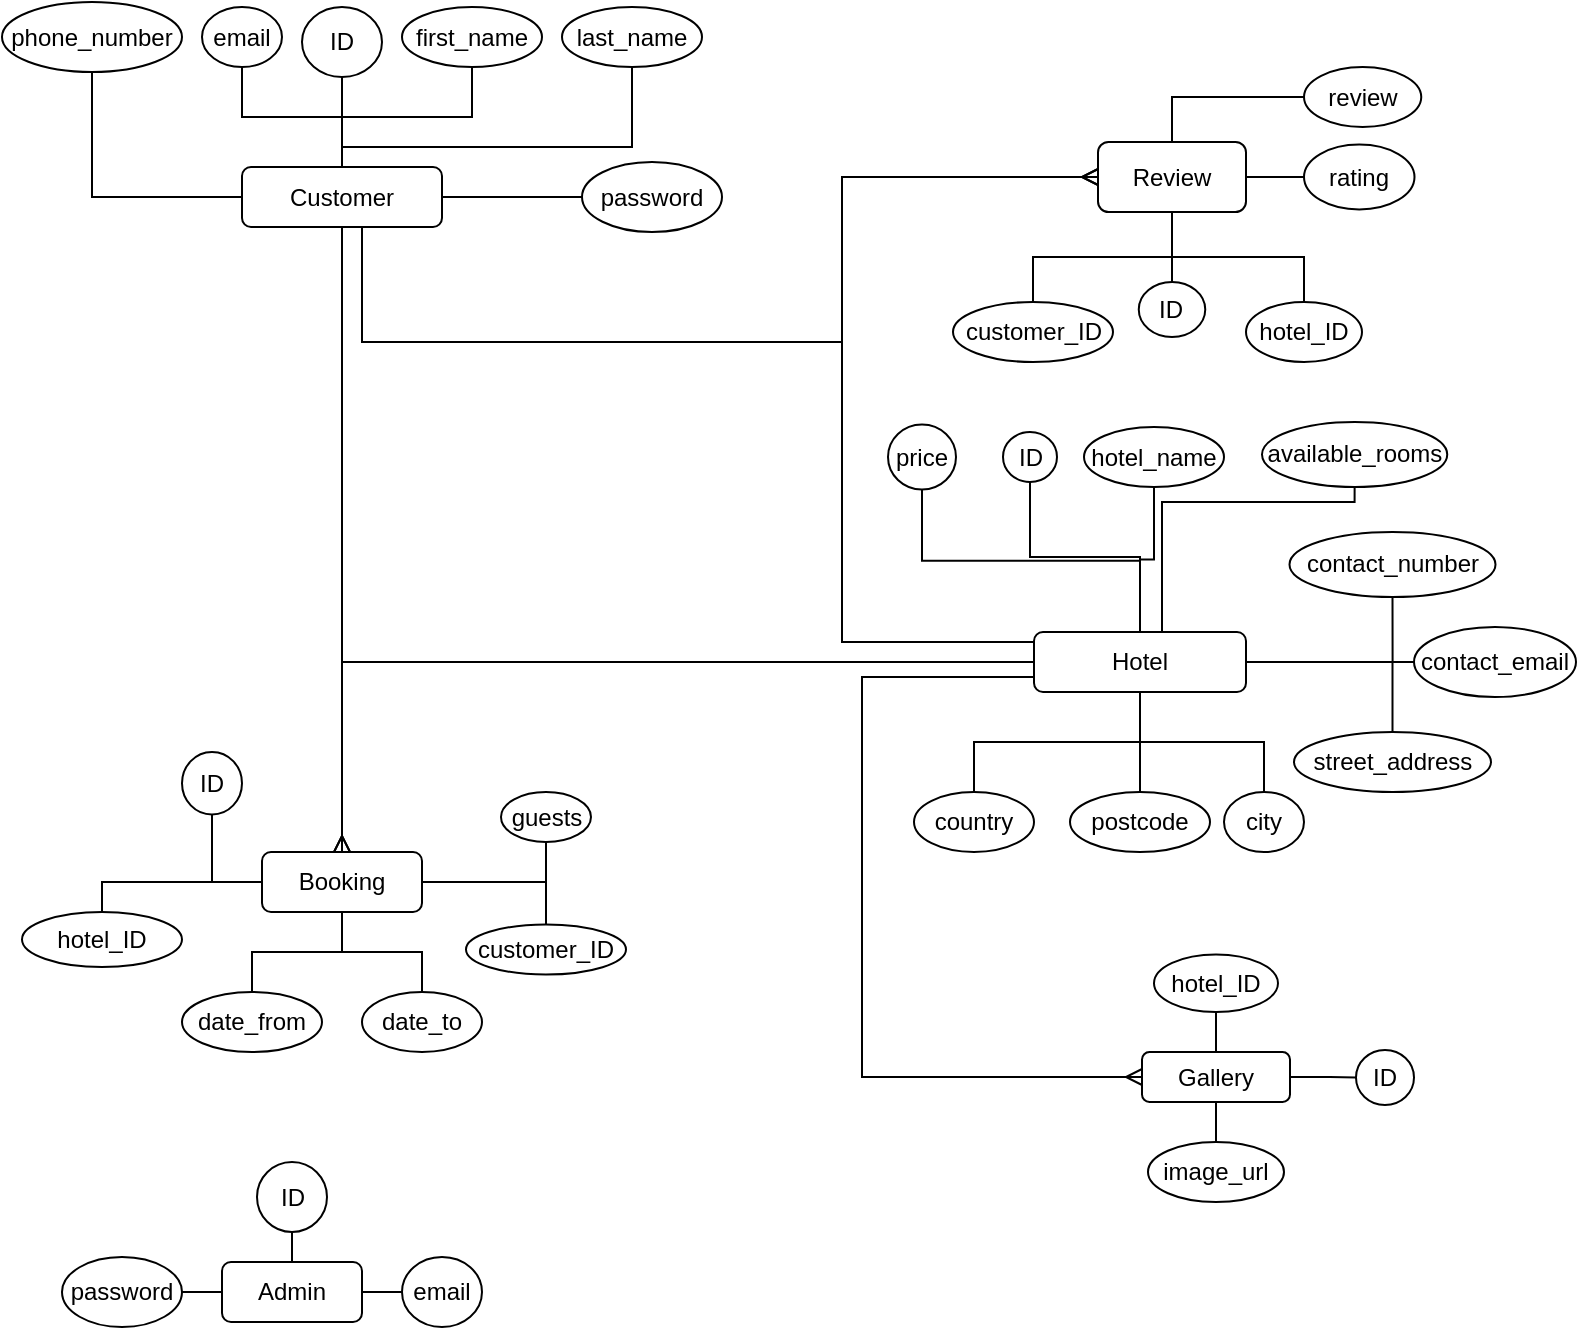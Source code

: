 <mxfile version="20.4.1" type="device"><diagram id="nB0RjBAhZN1iGKr2D2Qt" name="Page-1"><mxGraphModel dx="1185" dy="628" grid="1" gridSize="10" guides="1" tooltips="1" connect="1" arrows="1" fold="1" page="1" pageScale="1" pageWidth="827" pageHeight="1169" math="0" shadow="0"><root><mxCell id="0"/><mxCell id="1" parent="0"/><mxCell id="jhrG1ouG3pOS4XWM5spg-3" value="" style="edgeStyle=orthogonalEdgeStyle;rounded=0;orthogonalLoop=1;jettySize=auto;html=1;endArrow=none;endFill=0;" parent="1" source="jhrG1ouG3pOS4XWM5spg-1" target="jhrG1ouG3pOS4XWM5spg-2" edge="1"><mxGeometry relative="1" as="geometry"/></mxCell><mxCell id="jhrG1ouG3pOS4XWM5spg-10" value="" style="edgeStyle=orthogonalEdgeStyle;rounded=0;orthogonalLoop=1;jettySize=auto;html=1;endArrow=none;endFill=0;" parent="1" source="jhrG1ouG3pOS4XWM5spg-1" target="jhrG1ouG3pOS4XWM5spg-9" edge="1"><mxGeometry relative="1" as="geometry"/></mxCell><mxCell id="jhrG1ouG3pOS4XWM5spg-12" value="" style="edgeStyle=orthogonalEdgeStyle;rounded=0;orthogonalLoop=1;jettySize=auto;html=1;endArrow=none;endFill=0;" parent="1" source="jhrG1ouG3pOS4XWM5spg-1" target="jhrG1ouG3pOS4XWM5spg-11" edge="1"><mxGeometry relative="1" as="geometry"/></mxCell><mxCell id="jhrG1ouG3pOS4XWM5spg-14" value="" style="edgeStyle=orthogonalEdgeStyle;rounded=0;orthogonalLoop=1;jettySize=auto;html=1;endArrow=none;endFill=0;" parent="1" source="jhrG1ouG3pOS4XWM5spg-1" target="jhrG1ouG3pOS4XWM5spg-13" edge="1"><mxGeometry relative="1" as="geometry"/></mxCell><mxCell id="jhrG1ouG3pOS4XWM5spg-16" value="" style="edgeStyle=orthogonalEdgeStyle;rounded=0;orthogonalLoop=1;jettySize=auto;html=1;endArrow=none;endFill=0;" parent="1" source="jhrG1ouG3pOS4XWM5spg-1" target="jhrG1ouG3pOS4XWM5spg-15" edge="1"><mxGeometry relative="1" as="geometry"><Array as="points"><mxPoint x="210" y="132.5"/><mxPoint x="355" y="132.5"/></Array></mxGeometry></mxCell><mxCell id="jhrG1ouG3pOS4XWM5spg-18" value="" style="edgeStyle=orthogonalEdgeStyle;rounded=0;orthogonalLoop=1;jettySize=auto;html=1;endArrow=none;endFill=0;" parent="1" source="jhrG1ouG3pOS4XWM5spg-1" target="jhrG1ouG3pOS4XWM5spg-17" edge="1"><mxGeometry relative="1" as="geometry"/></mxCell><mxCell id="jhrG1ouG3pOS4XWM5spg-55" style="edgeStyle=orthogonalEdgeStyle;rounded=0;orthogonalLoop=1;jettySize=auto;html=1;endArrow=ERmany;endFill=0;" parent="1" source="jhrG1ouG3pOS4XWM5spg-1" target="jhrG1ouG3pOS4XWM5spg-38" edge="1"><mxGeometry relative="1" as="geometry"><Array as="points"><mxPoint x="210" y="410"/><mxPoint x="210" y="410"/></Array></mxGeometry></mxCell><mxCell id="jhrG1ouG3pOS4XWM5spg-74" style="edgeStyle=orthogonalEdgeStyle;rounded=0;orthogonalLoop=1;jettySize=auto;html=1;exitX=0.5;exitY=1;exitDx=0;exitDy=0;entryX=0;entryY=0.5;entryDx=0;entryDy=0;endArrow=ERmany;endFill=0;" parent="1" source="jhrG1ouG3pOS4XWM5spg-1" target="jhrG1ouG3pOS4XWM5spg-57" edge="1"><mxGeometry relative="1" as="geometry"><Array as="points"><mxPoint x="220" y="172"/><mxPoint x="220" y="230"/><mxPoint x="460" y="230"/><mxPoint x="460" y="148"/></Array></mxGeometry></mxCell><mxCell id="jhrG1ouG3pOS4XWM5spg-1" value="Customer" style="rounded=1;whiteSpace=wrap;html=1;" parent="1" vertex="1"><mxGeometry x="160" y="142.5" width="100" height="30" as="geometry"/></mxCell><mxCell id="jhrG1ouG3pOS4XWM5spg-2" value="ID" style="ellipse;whiteSpace=wrap;html=1;rounded=1;" parent="1" vertex="1"><mxGeometry x="190" y="62.5" width="40" height="35" as="geometry"/></mxCell><mxCell id="jhrG1ouG3pOS4XWM5spg-9" value="first_name" style="ellipse;whiteSpace=wrap;html=1;rounded=1;" parent="1" vertex="1"><mxGeometry x="240" y="62.5" width="70" height="30" as="geometry"/></mxCell><mxCell id="jhrG1ouG3pOS4XWM5spg-11" value="email" style="ellipse;whiteSpace=wrap;html=1;rounded=1;" parent="1" vertex="1"><mxGeometry x="140" y="62.5" width="40" height="30" as="geometry"/></mxCell><mxCell id="jhrG1ouG3pOS4XWM5spg-13" value="phone_number" style="ellipse;whiteSpace=wrap;html=1;rounded=1;" parent="1" vertex="1"><mxGeometry x="40" y="60" width="90" height="35" as="geometry"/></mxCell><mxCell id="jhrG1ouG3pOS4XWM5spg-15" value="last_name" style="ellipse;whiteSpace=wrap;html=1;rounded=1;" parent="1" vertex="1"><mxGeometry x="320" y="62.5" width="70" height="30" as="geometry"/></mxCell><mxCell id="jhrG1ouG3pOS4XWM5spg-17" value="password" style="ellipse;whiteSpace=wrap;html=1;rounded=1;" parent="1" vertex="1"><mxGeometry x="330" y="140" width="70" height="35" as="geometry"/></mxCell><mxCell id="jhrG1ouG3pOS4XWM5spg-25" value="" style="edgeStyle=orthogonalEdgeStyle;rounded=0;orthogonalLoop=1;jettySize=auto;html=1;endArrow=none;endFill=0;" parent="1" source="jhrG1ouG3pOS4XWM5spg-19" target="jhrG1ouG3pOS4XWM5spg-24" edge="1"><mxGeometry relative="1" as="geometry"/></mxCell><mxCell id="jhrG1ouG3pOS4XWM5spg-27" value="" style="edgeStyle=orthogonalEdgeStyle;rounded=0;orthogonalLoop=1;jettySize=auto;html=1;endArrow=none;endFill=0;" parent="1" source="jhrG1ouG3pOS4XWM5spg-19" target="jhrG1ouG3pOS4XWM5spg-26" edge="1"><mxGeometry relative="1" as="geometry"/></mxCell><mxCell id="jhrG1ouG3pOS4XWM5spg-29" value="" style="edgeStyle=orthogonalEdgeStyle;rounded=0;orthogonalLoop=1;jettySize=auto;html=1;endArrow=none;endFill=0;" parent="1" source="jhrG1ouG3pOS4XWM5spg-19" target="jhrG1ouG3pOS4XWM5spg-28" edge="1"><mxGeometry relative="1" as="geometry"/></mxCell><mxCell id="jhrG1ouG3pOS4XWM5spg-31" value="" style="edgeStyle=orthogonalEdgeStyle;rounded=0;orthogonalLoop=1;jettySize=auto;html=1;endArrow=none;endFill=0;" parent="1" source="jhrG1ouG3pOS4XWM5spg-19" target="jhrG1ouG3pOS4XWM5spg-30" edge="1"><mxGeometry relative="1" as="geometry"/></mxCell><mxCell id="jhrG1ouG3pOS4XWM5spg-35" value="" style="edgeStyle=orthogonalEdgeStyle;rounded=0;orthogonalLoop=1;jettySize=auto;html=1;endArrow=none;endFill=0;" parent="1" source="jhrG1ouG3pOS4XWM5spg-19" target="jhrG1ouG3pOS4XWM5spg-34" edge="1"><mxGeometry relative="1" as="geometry"/></mxCell><mxCell id="jhrG1ouG3pOS4XWM5spg-37" value="" style="edgeStyle=orthogonalEdgeStyle;rounded=0;orthogonalLoop=1;jettySize=auto;html=1;endArrow=none;endFill=0;" parent="1" source="jhrG1ouG3pOS4XWM5spg-19" target="jhrG1ouG3pOS4XWM5spg-36" edge="1"><mxGeometry relative="1" as="geometry"/></mxCell><mxCell id="jhrG1ouG3pOS4XWM5spg-54" style="edgeStyle=orthogonalEdgeStyle;rounded=0;orthogonalLoop=1;jettySize=auto;html=1;endArrow=ERmany;endFill=0;" parent="1" source="jhrG1ouG3pOS4XWM5spg-19" target="jhrG1ouG3pOS4XWM5spg-38" edge="1"><mxGeometry relative="1" as="geometry"><Array as="points"><mxPoint x="210" y="390"/></Array></mxGeometry></mxCell><mxCell id="jhrG1ouG3pOS4XWM5spg-73" style="edgeStyle=orthogonalEdgeStyle;rounded=0;orthogonalLoop=1;jettySize=auto;html=1;entryX=0;entryY=0.5;entryDx=0;entryDy=0;endArrow=ERmany;endFill=0;" parent="1" source="jhrG1ouG3pOS4XWM5spg-19" target="jhrG1ouG3pOS4XWM5spg-57" edge="1"><mxGeometry relative="1" as="geometry"><Array as="points"><mxPoint x="460" y="380"/><mxPoint x="460" y="148"/></Array></mxGeometry></mxCell><mxCell id="jhrG1ouG3pOS4XWM5spg-84" style="edgeStyle=orthogonalEdgeStyle;rounded=0;orthogonalLoop=1;jettySize=auto;html=1;exitX=0;exitY=0.75;exitDx=0;exitDy=0;entryX=0;entryY=0.5;entryDx=0;entryDy=0;endArrow=ERmany;endFill=0;" parent="1" source="jhrG1ouG3pOS4XWM5spg-19" target="jhrG1ouG3pOS4XWM5spg-75" edge="1"><mxGeometry relative="1" as="geometry"><Array as="points"><mxPoint x="470" y="398"/><mxPoint x="470" y="598"/></Array></mxGeometry></mxCell><mxCell id="8VqEJ2_1UHGYgusqX-OY-3" style="edgeStyle=orthogonalEdgeStyle;rounded=0;orthogonalLoop=1;jettySize=auto;html=1;exitX=0.5;exitY=0;exitDx=0;exitDy=0;entryX=0.5;entryY=1;entryDx=0;entryDy=0;endArrow=none;endFill=0;" edge="1" parent="1" source="jhrG1ouG3pOS4XWM5spg-19" target="jhrG1ouG3pOS4XWM5spg-32"><mxGeometry relative="1" as="geometry"/></mxCell><mxCell id="8VqEJ2_1UHGYgusqX-OY-4" style="edgeStyle=orthogonalEdgeStyle;rounded=0;orthogonalLoop=1;jettySize=auto;html=1;exitX=0.5;exitY=0;exitDx=0;exitDy=0;entryX=0.5;entryY=1;entryDx=0;entryDy=0;endArrow=none;endFill=0;" edge="1" parent="1" source="jhrG1ouG3pOS4XWM5spg-19" target="jhrG1ouG3pOS4XWM5spg-20"><mxGeometry relative="1" as="geometry"/></mxCell><mxCell id="8VqEJ2_1UHGYgusqX-OY-5" style="edgeStyle=orthogonalEdgeStyle;rounded=0;orthogonalLoop=1;jettySize=auto;html=1;exitX=0.5;exitY=0;exitDx=0;exitDy=0;entryX=0.5;entryY=1;entryDx=0;entryDy=0;endArrow=none;endFill=0;" edge="1" parent="1" source="jhrG1ouG3pOS4XWM5spg-19" target="jhrG1ouG3pOS4XWM5spg-22"><mxGeometry relative="1" as="geometry"/></mxCell><mxCell id="8VqEJ2_1UHGYgusqX-OY-6" style="edgeStyle=orthogonalEdgeStyle;rounded=0;orthogonalLoop=1;jettySize=auto;html=1;exitX=0.5;exitY=0;exitDx=0;exitDy=0;entryX=0.5;entryY=1;entryDx=0;entryDy=0;endArrow=none;endFill=0;" edge="1" parent="1" source="jhrG1ouG3pOS4XWM5spg-19" target="8VqEJ2_1UHGYgusqX-OY-1"><mxGeometry relative="1" as="geometry"><Array as="points"><mxPoint x="620" y="375"/><mxPoint x="620" y="310"/><mxPoint x="716" y="310"/></Array></mxGeometry></mxCell><mxCell id="jhrG1ouG3pOS4XWM5spg-19" value="Hotel" style="rounded=1;whiteSpace=wrap;html=1;" parent="1" vertex="1"><mxGeometry x="556" y="375" width="106" height="30" as="geometry"/></mxCell><mxCell id="jhrG1ouG3pOS4XWM5spg-20" value="ID" style="ellipse;whiteSpace=wrap;html=1;rounded=1;" parent="1" vertex="1"><mxGeometry x="540.5" y="275" width="27" height="25" as="geometry"/></mxCell><mxCell id="jhrG1ouG3pOS4XWM5spg-22" value="hotel_name" style="ellipse;whiteSpace=wrap;html=1;rounded=1;" parent="1" vertex="1"><mxGeometry x="581" y="272.5" width="70" height="30" as="geometry"/></mxCell><mxCell id="jhrG1ouG3pOS4XWM5spg-24" value="contact_number" style="ellipse;whiteSpace=wrap;html=1;rounded=1;" parent="1" vertex="1"><mxGeometry x="683.75" y="325" width="103" height="32.5" as="geometry"/></mxCell><mxCell id="jhrG1ouG3pOS4XWM5spg-26" value="contact_email" style="ellipse;whiteSpace=wrap;html=1;rounded=1;" parent="1" vertex="1"><mxGeometry x="746" y="372.5" width="81" height="35" as="geometry"/></mxCell><mxCell id="jhrG1ouG3pOS4XWM5spg-28" value="street_address" style="ellipse;whiteSpace=wrap;html=1;rounded=1;" parent="1" vertex="1"><mxGeometry x="686" y="425" width="98.5" height="30" as="geometry"/></mxCell><mxCell id="jhrG1ouG3pOS4XWM5spg-30" value="city" style="ellipse;whiteSpace=wrap;html=1;rounded=1;" parent="1" vertex="1"><mxGeometry x="651" y="455" width="40" height="30" as="geometry"/></mxCell><mxCell id="jhrG1ouG3pOS4XWM5spg-32" value="price" style="ellipse;whiteSpace=wrap;html=1;rounded=1;" parent="1" vertex="1"><mxGeometry x="483" y="271.25" width="34" height="32.5" as="geometry"/></mxCell><mxCell id="jhrG1ouG3pOS4XWM5spg-34" value="postcode" style="ellipse;whiteSpace=wrap;html=1;rounded=1;" parent="1" vertex="1"><mxGeometry x="574" y="455" width="70" height="30" as="geometry"/></mxCell><mxCell id="jhrG1ouG3pOS4XWM5spg-36" value="country" style="ellipse;whiteSpace=wrap;html=1;rounded=1;" parent="1" vertex="1"><mxGeometry x="496" y="455" width="60" height="30" as="geometry"/></mxCell><mxCell id="jhrG1ouG3pOS4XWM5spg-41" value="" style="edgeStyle=orthogonalEdgeStyle;rounded=0;orthogonalLoop=1;jettySize=auto;html=1;endArrow=none;endFill=0;" parent="1" source="jhrG1ouG3pOS4XWM5spg-38" target="jhrG1ouG3pOS4XWM5spg-40" edge="1"><mxGeometry relative="1" as="geometry"/></mxCell><mxCell id="jhrG1ouG3pOS4XWM5spg-43" value="" style="edgeStyle=orthogonalEdgeStyle;rounded=0;orthogonalLoop=1;jettySize=auto;html=1;endArrow=none;endFill=0;" parent="1" source="jhrG1ouG3pOS4XWM5spg-38" target="jhrG1ouG3pOS4XWM5spg-42" edge="1"><mxGeometry relative="1" as="geometry"/></mxCell><mxCell id="jhrG1ouG3pOS4XWM5spg-47" value="" style="edgeStyle=orthogonalEdgeStyle;rounded=0;orthogonalLoop=1;jettySize=auto;html=1;endArrow=none;endFill=0;" parent="1" source="jhrG1ouG3pOS4XWM5spg-38" target="jhrG1ouG3pOS4XWM5spg-46" edge="1"><mxGeometry relative="1" as="geometry"/></mxCell><mxCell id="jhrG1ouG3pOS4XWM5spg-49" value="" style="edgeStyle=orthogonalEdgeStyle;rounded=0;orthogonalLoop=1;jettySize=auto;html=1;endArrow=none;endFill=0;" parent="1" source="jhrG1ouG3pOS4XWM5spg-38" target="jhrG1ouG3pOS4XWM5spg-48" edge="1"><mxGeometry relative="1" as="geometry"/></mxCell><mxCell id="jhrG1ouG3pOS4XWM5spg-56" style="edgeStyle=orthogonalEdgeStyle;rounded=0;orthogonalLoop=1;jettySize=auto;html=1;entryX=0.5;entryY=0;entryDx=0;entryDy=0;endArrow=none;endFill=0;" parent="1" source="jhrG1ouG3pOS4XWM5spg-38" target="jhrG1ouG3pOS4XWM5spg-44" edge="1"><mxGeometry relative="1" as="geometry"><mxPoint x="90" y="518.75" as="targetPoint"/><Array as="points"><mxPoint x="90" y="500"/></Array></mxGeometry></mxCell><mxCell id="8VqEJ2_1UHGYgusqX-OY-8" value="" style="edgeStyle=orthogonalEdgeStyle;rounded=0;orthogonalLoop=1;jettySize=auto;html=1;endArrow=none;endFill=0;" edge="1" parent="1" source="jhrG1ouG3pOS4XWM5spg-38" target="8VqEJ2_1UHGYgusqX-OY-7"><mxGeometry relative="1" as="geometry"/></mxCell><mxCell id="jhrG1ouG3pOS4XWM5spg-38" value="Booking" style="rounded=1;whiteSpace=wrap;html=1;" parent="1" vertex="1"><mxGeometry x="170" y="485" width="80" height="30" as="geometry"/></mxCell><mxCell id="jhrG1ouG3pOS4XWM5spg-40" value="ID" style="ellipse;whiteSpace=wrap;html=1;rounded=1;" parent="1" vertex="1"><mxGeometry x="130" y="435" width="30" height="31.25" as="geometry"/></mxCell><mxCell id="jhrG1ouG3pOS4XWM5spg-42" value="customer_ID" style="ellipse;whiteSpace=wrap;html=1;rounded=1;" parent="1" vertex="1"><mxGeometry x="272" y="521.25" width="80" height="25" as="geometry"/></mxCell><mxCell id="jhrG1ouG3pOS4XWM5spg-44" value="hotel_ID" style="ellipse;whiteSpace=wrap;html=1;rounded=1;" parent="1" vertex="1"><mxGeometry x="50" y="515" width="80" height="27.5" as="geometry"/></mxCell><mxCell id="jhrG1ouG3pOS4XWM5spg-46" value="date_from" style="ellipse;whiteSpace=wrap;html=1;rounded=1;" parent="1" vertex="1"><mxGeometry x="130" y="555" width="70" height="30" as="geometry"/></mxCell><mxCell id="jhrG1ouG3pOS4XWM5spg-48" value="date_to" style="ellipse;whiteSpace=wrap;html=1;rounded=1;" parent="1" vertex="1"><mxGeometry x="220" y="555" width="60" height="30" as="geometry"/></mxCell><mxCell id="jhrG1ouG3pOS4XWM5spg-60" value="" style="edgeStyle=orthogonalEdgeStyle;rounded=0;orthogonalLoop=1;jettySize=auto;html=1;endArrow=none;endFill=0;" parent="1" source="jhrG1ouG3pOS4XWM5spg-57" target="jhrG1ouG3pOS4XWM5spg-59" edge="1"><mxGeometry relative="1" as="geometry"/></mxCell><mxCell id="jhrG1ouG3pOS4XWM5spg-63" value="" style="edgeStyle=orthogonalEdgeStyle;rounded=0;orthogonalLoop=1;jettySize=auto;html=1;endArrow=none;endFill=0;" parent="1" source="jhrG1ouG3pOS4XWM5spg-57" target="jhrG1ouG3pOS4XWM5spg-62" edge="1"><mxGeometry relative="1" as="geometry"/></mxCell><mxCell id="jhrG1ouG3pOS4XWM5spg-66" value="" style="edgeStyle=orthogonalEdgeStyle;rounded=0;orthogonalLoop=1;jettySize=auto;html=1;endArrow=none;endFill=0;" parent="1" source="jhrG1ouG3pOS4XWM5spg-57" target="jhrG1ouG3pOS4XWM5spg-65" edge="1"><mxGeometry relative="1" as="geometry"/></mxCell><mxCell id="jhrG1ouG3pOS4XWM5spg-68" value="" style="edgeStyle=orthogonalEdgeStyle;rounded=0;orthogonalLoop=1;jettySize=auto;html=1;endArrow=none;endFill=0;" parent="1" source="jhrG1ouG3pOS4XWM5spg-57" target="jhrG1ouG3pOS4XWM5spg-67" edge="1"><mxGeometry relative="1" as="geometry"/></mxCell><mxCell id="jhrG1ouG3pOS4XWM5spg-71" style="edgeStyle=orthogonalEdgeStyle;rounded=0;orthogonalLoop=1;jettySize=auto;html=1;exitX=0.5;exitY=0;exitDx=0;exitDy=0;entryX=0;entryY=0.5;entryDx=0;entryDy=0;endArrow=none;endFill=0;" parent="1" source="jhrG1ouG3pOS4XWM5spg-57" target="jhrG1ouG3pOS4XWM5spg-69" edge="1"><mxGeometry relative="1" as="geometry"/></mxCell><mxCell id="jhrG1ouG3pOS4XWM5spg-57" value="Review" style="rounded=1;whiteSpace=wrap;html=1;" parent="1" vertex="1"><mxGeometry x="588" y="130" width="74" height="35" as="geometry"/></mxCell><mxCell id="jhrG1ouG3pOS4XWM5spg-59" value="ID" style="ellipse;whiteSpace=wrap;html=1;rounded=1;" parent="1" vertex="1"><mxGeometry x="608.38" y="200" width="33.25" height="27.5" as="geometry"/></mxCell><mxCell id="jhrG1ouG3pOS4XWM5spg-62" value="customer_ID" style="ellipse;whiteSpace=wrap;html=1;rounded=1;" parent="1" vertex="1"><mxGeometry x="515.5" y="210" width="80" height="30" as="geometry"/></mxCell><mxCell id="jhrG1ouG3pOS4XWM5spg-65" value="hotel_ID" style="ellipse;whiteSpace=wrap;html=1;rounded=1;" parent="1" vertex="1"><mxGeometry x="662" y="210" width="58" height="30" as="geometry"/></mxCell><mxCell id="jhrG1ouG3pOS4XWM5spg-67" value="rating" style="ellipse;whiteSpace=wrap;html=1;rounded=1;" parent="1" vertex="1"><mxGeometry x="691" y="131.25" width="55.25" height="32.5" as="geometry"/></mxCell><mxCell id="jhrG1ouG3pOS4XWM5spg-69" value="review" style="ellipse;whiteSpace=wrap;html=1;rounded=1;" parent="1" vertex="1"><mxGeometry x="691" y="92.5" width="58.63" height="30" as="geometry"/></mxCell><mxCell id="jhrG1ouG3pOS4XWM5spg-77" value="" style="edgeStyle=orthogonalEdgeStyle;rounded=0;orthogonalLoop=1;jettySize=auto;html=1;endArrow=none;endFill=0;" parent="1" source="jhrG1ouG3pOS4XWM5spg-75" target="jhrG1ouG3pOS4XWM5spg-76" edge="1"><mxGeometry relative="1" as="geometry"/></mxCell><mxCell id="jhrG1ouG3pOS4XWM5spg-79" value="" style="edgeStyle=orthogonalEdgeStyle;rounded=0;orthogonalLoop=1;jettySize=auto;html=1;endArrow=none;endFill=0;" parent="1" source="jhrG1ouG3pOS4XWM5spg-75" target="jhrG1ouG3pOS4XWM5spg-78" edge="1"><mxGeometry relative="1" as="geometry"/></mxCell><mxCell id="jhrG1ouG3pOS4XWM5spg-81" value="" style="edgeStyle=orthogonalEdgeStyle;rounded=0;orthogonalLoop=1;jettySize=auto;html=1;endArrow=none;endFill=0;" parent="1" source="jhrG1ouG3pOS4XWM5spg-75" target="jhrG1ouG3pOS4XWM5spg-80" edge="1"><mxGeometry relative="1" as="geometry"/></mxCell><mxCell id="jhrG1ouG3pOS4XWM5spg-75" value="Gallery" style="rounded=1;whiteSpace=wrap;html=1;" parent="1" vertex="1"><mxGeometry x="610" y="585" width="74" height="25" as="geometry"/></mxCell><mxCell id="jhrG1ouG3pOS4XWM5spg-76" value="ID" style="ellipse;whiteSpace=wrap;html=1;rounded=1;" parent="1" vertex="1"><mxGeometry x="717" y="584" width="29" height="27.5" as="geometry"/></mxCell><mxCell id="jhrG1ouG3pOS4XWM5spg-78" value="image_url" style="ellipse;whiteSpace=wrap;html=1;rounded=1;" parent="1" vertex="1"><mxGeometry x="613" y="630" width="68" height="30" as="geometry"/></mxCell><mxCell id="jhrG1ouG3pOS4XWM5spg-80" value="hotel_ID" style="ellipse;whiteSpace=wrap;html=1;rounded=1;" parent="1" vertex="1"><mxGeometry x="616" y="536.25" width="62" height="28.75" as="geometry"/></mxCell><mxCell id="jhrG1ouG3pOS4XWM5spg-87" value="" style="edgeStyle=orthogonalEdgeStyle;rounded=0;orthogonalLoop=1;jettySize=auto;html=1;endArrow=none;endFill=0;" parent="1" source="jhrG1ouG3pOS4XWM5spg-85" target="jhrG1ouG3pOS4XWM5spg-86" edge="1"><mxGeometry relative="1" as="geometry"/></mxCell><mxCell id="jhrG1ouG3pOS4XWM5spg-95" value="" style="edgeStyle=orthogonalEdgeStyle;rounded=0;orthogonalLoop=1;jettySize=auto;html=1;endArrow=none;endFill=0;" parent="1" source="jhrG1ouG3pOS4XWM5spg-85" target="jhrG1ouG3pOS4XWM5spg-94" edge="1"><mxGeometry relative="1" as="geometry"/></mxCell><mxCell id="jhrG1ouG3pOS4XWM5spg-97" value="" style="edgeStyle=orthogonalEdgeStyle;rounded=0;orthogonalLoop=1;jettySize=auto;html=1;endArrow=none;endFill=0;" parent="1" source="jhrG1ouG3pOS4XWM5spg-85" target="jhrG1ouG3pOS4XWM5spg-96" edge="1"><mxGeometry relative="1" as="geometry"/></mxCell><mxCell id="jhrG1ouG3pOS4XWM5spg-85" value="Admin" style="rounded=1;whiteSpace=wrap;html=1;" parent="1" vertex="1"><mxGeometry x="150" y="690" width="70" height="30" as="geometry"/></mxCell><mxCell id="jhrG1ouG3pOS4XWM5spg-86" value="ID" style="ellipse;whiteSpace=wrap;html=1;rounded=1;" parent="1" vertex="1"><mxGeometry x="167.5" y="640" width="35" height="35" as="geometry"/></mxCell><mxCell id="jhrG1ouG3pOS4XWM5spg-94" value="email" style="ellipse;whiteSpace=wrap;html=1;rounded=1;" parent="1" vertex="1"><mxGeometry x="240" y="687.5" width="40" height="35" as="geometry"/></mxCell><mxCell id="jhrG1ouG3pOS4XWM5spg-96" value="password" style="ellipse;whiteSpace=wrap;html=1;rounded=1;" parent="1" vertex="1"><mxGeometry x="70" y="687.5" width="60" height="35" as="geometry"/></mxCell><mxCell id="8VqEJ2_1UHGYgusqX-OY-1" value="available_rooms" style="ellipse;whiteSpace=wrap;html=1;rounded=1;" vertex="1" parent="1"><mxGeometry x="670" y="270" width="92.62" height="32.5" as="geometry"/></mxCell><mxCell id="8VqEJ2_1UHGYgusqX-OY-7" value="guests" style="ellipse;whiteSpace=wrap;html=1;rounded=1;" vertex="1" parent="1"><mxGeometry x="289.5" y="455" width="45" height="25" as="geometry"/></mxCell></root></mxGraphModel></diagram></mxfile>